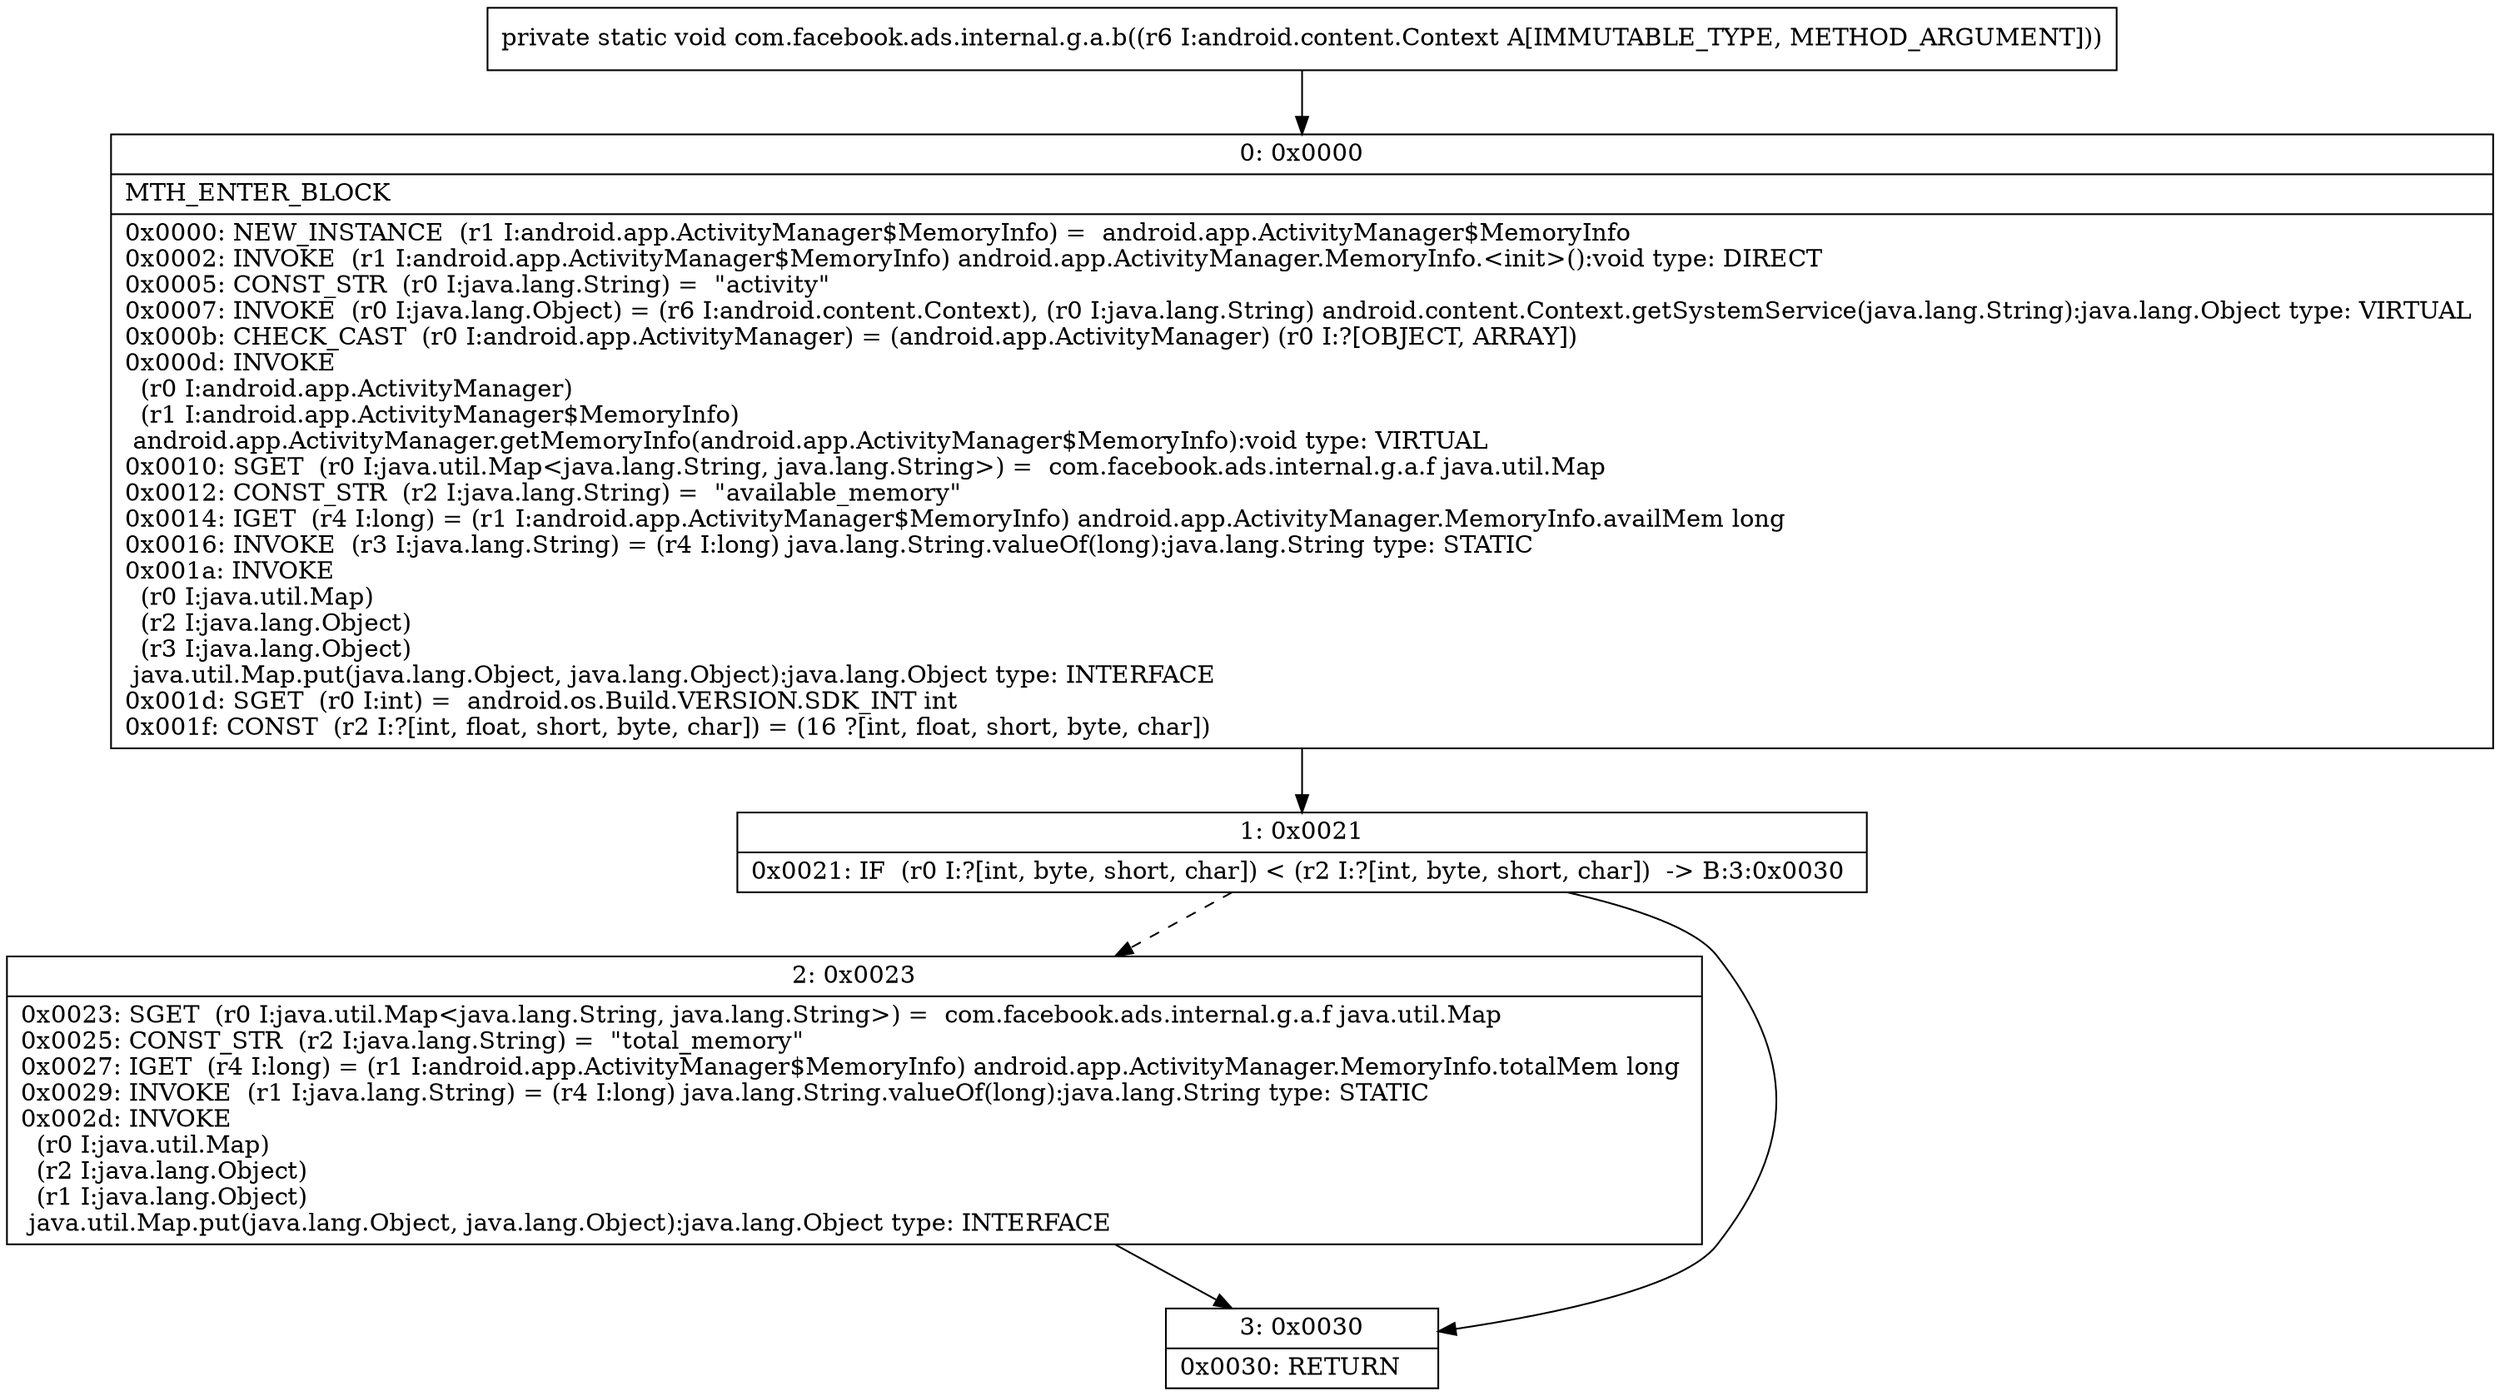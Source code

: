 digraph "CFG forcom.facebook.ads.internal.g.a.b(Landroid\/content\/Context;)V" {
Node_0 [shape=record,label="{0\:\ 0x0000|MTH_ENTER_BLOCK\l|0x0000: NEW_INSTANCE  (r1 I:android.app.ActivityManager$MemoryInfo) =  android.app.ActivityManager$MemoryInfo \l0x0002: INVOKE  (r1 I:android.app.ActivityManager$MemoryInfo) android.app.ActivityManager.MemoryInfo.\<init\>():void type: DIRECT \l0x0005: CONST_STR  (r0 I:java.lang.String) =  \"activity\" \l0x0007: INVOKE  (r0 I:java.lang.Object) = (r6 I:android.content.Context), (r0 I:java.lang.String) android.content.Context.getSystemService(java.lang.String):java.lang.Object type: VIRTUAL \l0x000b: CHECK_CAST  (r0 I:android.app.ActivityManager) = (android.app.ActivityManager) (r0 I:?[OBJECT, ARRAY]) \l0x000d: INVOKE  \l  (r0 I:android.app.ActivityManager)\l  (r1 I:android.app.ActivityManager$MemoryInfo)\l android.app.ActivityManager.getMemoryInfo(android.app.ActivityManager$MemoryInfo):void type: VIRTUAL \l0x0010: SGET  (r0 I:java.util.Map\<java.lang.String, java.lang.String\>) =  com.facebook.ads.internal.g.a.f java.util.Map \l0x0012: CONST_STR  (r2 I:java.lang.String) =  \"available_memory\" \l0x0014: IGET  (r4 I:long) = (r1 I:android.app.ActivityManager$MemoryInfo) android.app.ActivityManager.MemoryInfo.availMem long \l0x0016: INVOKE  (r3 I:java.lang.String) = (r4 I:long) java.lang.String.valueOf(long):java.lang.String type: STATIC \l0x001a: INVOKE  \l  (r0 I:java.util.Map)\l  (r2 I:java.lang.Object)\l  (r3 I:java.lang.Object)\l java.util.Map.put(java.lang.Object, java.lang.Object):java.lang.Object type: INTERFACE \l0x001d: SGET  (r0 I:int) =  android.os.Build.VERSION.SDK_INT int \l0x001f: CONST  (r2 I:?[int, float, short, byte, char]) = (16 ?[int, float, short, byte, char]) \l}"];
Node_1 [shape=record,label="{1\:\ 0x0021|0x0021: IF  (r0 I:?[int, byte, short, char]) \< (r2 I:?[int, byte, short, char])  \-\> B:3:0x0030 \l}"];
Node_2 [shape=record,label="{2\:\ 0x0023|0x0023: SGET  (r0 I:java.util.Map\<java.lang.String, java.lang.String\>) =  com.facebook.ads.internal.g.a.f java.util.Map \l0x0025: CONST_STR  (r2 I:java.lang.String) =  \"total_memory\" \l0x0027: IGET  (r4 I:long) = (r1 I:android.app.ActivityManager$MemoryInfo) android.app.ActivityManager.MemoryInfo.totalMem long \l0x0029: INVOKE  (r1 I:java.lang.String) = (r4 I:long) java.lang.String.valueOf(long):java.lang.String type: STATIC \l0x002d: INVOKE  \l  (r0 I:java.util.Map)\l  (r2 I:java.lang.Object)\l  (r1 I:java.lang.Object)\l java.util.Map.put(java.lang.Object, java.lang.Object):java.lang.Object type: INTERFACE \l}"];
Node_3 [shape=record,label="{3\:\ 0x0030|0x0030: RETURN   \l}"];
MethodNode[shape=record,label="{private static void com.facebook.ads.internal.g.a.b((r6 I:android.content.Context A[IMMUTABLE_TYPE, METHOD_ARGUMENT])) }"];
MethodNode -> Node_0;
Node_0 -> Node_1;
Node_1 -> Node_2[style=dashed];
Node_1 -> Node_3;
Node_2 -> Node_3;
}

